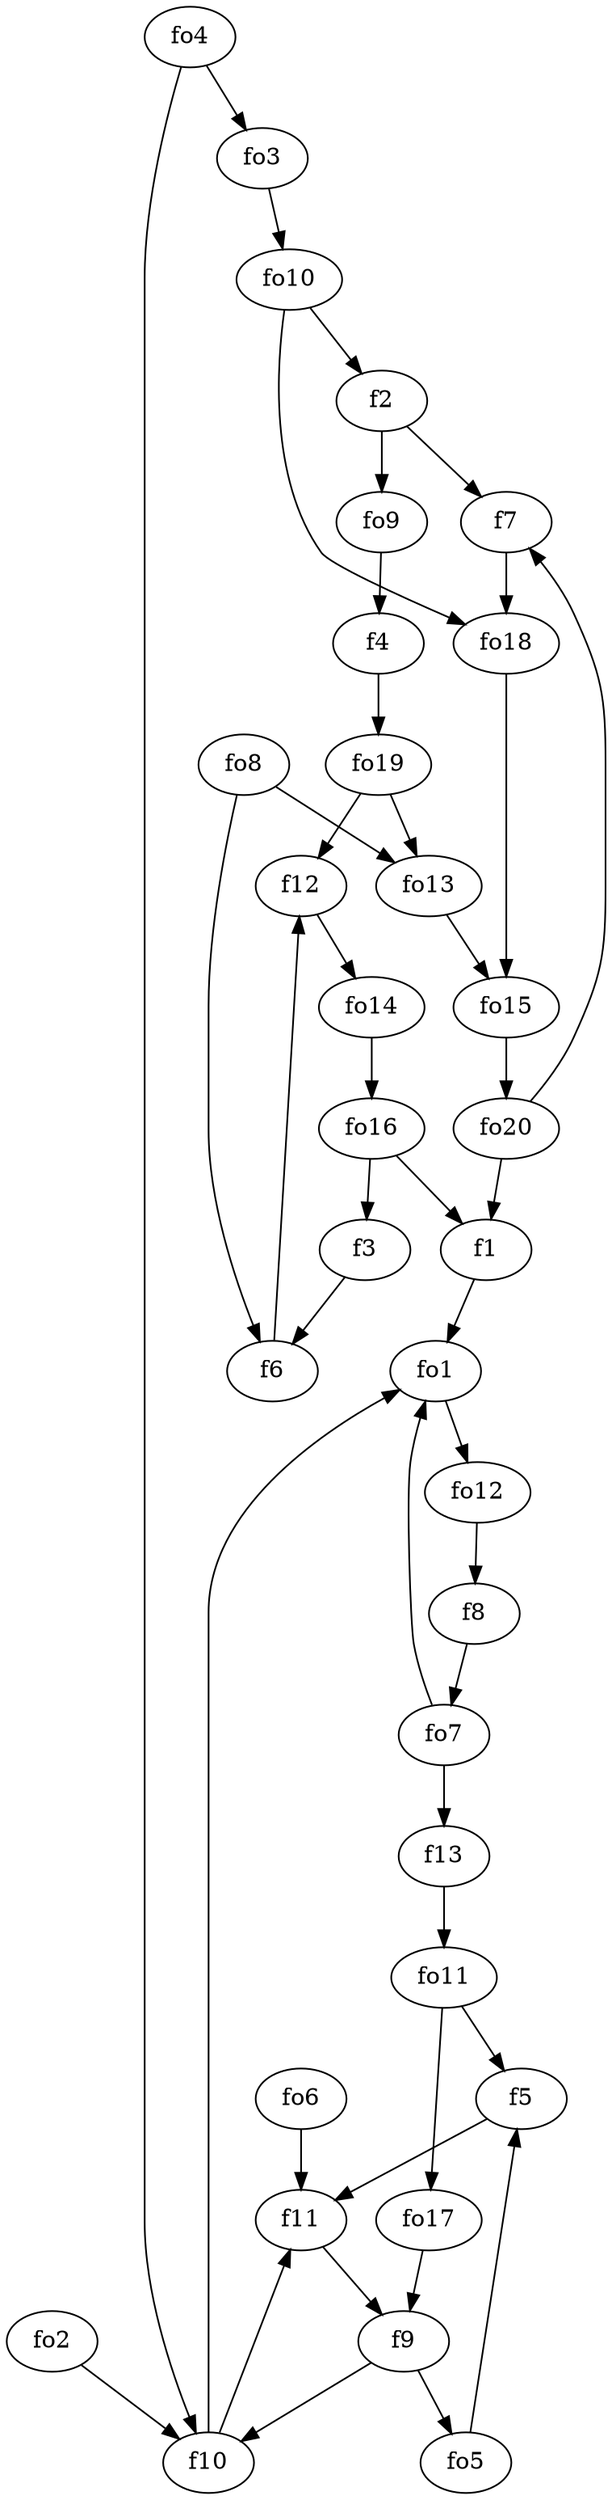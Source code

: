 strict digraph  {
f1;
f2;
f3;
f4;
f5;
f6;
f7;
f8;
f9;
f10;
f11;
f12;
f13;
fo1;
fo2;
fo3;
fo4;
fo5;
fo6;
fo7;
fo8;
fo9;
fo10;
fo11;
fo12;
fo13;
fo14;
fo15;
fo16;
fo17;
fo18;
fo19;
fo20;
f1 -> fo1  [weight=2];
f2 -> fo9  [weight=2];
f2 -> f7  [weight=2];
f3 -> f6  [weight=2];
f4 -> fo19  [weight=2];
f5 -> f11  [weight=2];
f6 -> f12  [weight=2];
f7 -> fo18  [weight=2];
f8 -> fo7  [weight=2];
f9 -> f10  [weight=2];
f9 -> fo5  [weight=2];
f10 -> f11  [weight=2];
f10 -> fo1  [weight=2];
f11 -> f9  [weight=2];
f12 -> fo14  [weight=2];
f13 -> fo11  [weight=2];
fo1 -> fo12  [weight=2];
fo2 -> f10  [weight=2];
fo3 -> fo10  [weight=2];
fo4 -> fo3  [weight=2];
fo4 -> f10  [weight=2];
fo5 -> f5  [weight=2];
fo6 -> f11  [weight=2];
fo7 -> fo1  [weight=2];
fo7 -> f13  [weight=2];
fo8 -> f6  [weight=2];
fo8 -> fo13  [weight=2];
fo9 -> f4  [weight=2];
fo10 -> fo18  [weight=2];
fo10 -> f2  [weight=2];
fo11 -> fo17  [weight=2];
fo11 -> f5  [weight=2];
fo12 -> f8  [weight=2];
fo13 -> fo15  [weight=2];
fo14 -> fo16  [weight=2];
fo15 -> fo20  [weight=2];
fo16 -> f3  [weight=2];
fo16 -> f1  [weight=2];
fo17 -> f9  [weight=2];
fo18 -> fo15  [weight=2];
fo19 -> fo13  [weight=2];
fo19 -> f12  [weight=2];
fo20 -> f7  [weight=2];
fo20 -> f1  [weight=2];
}
